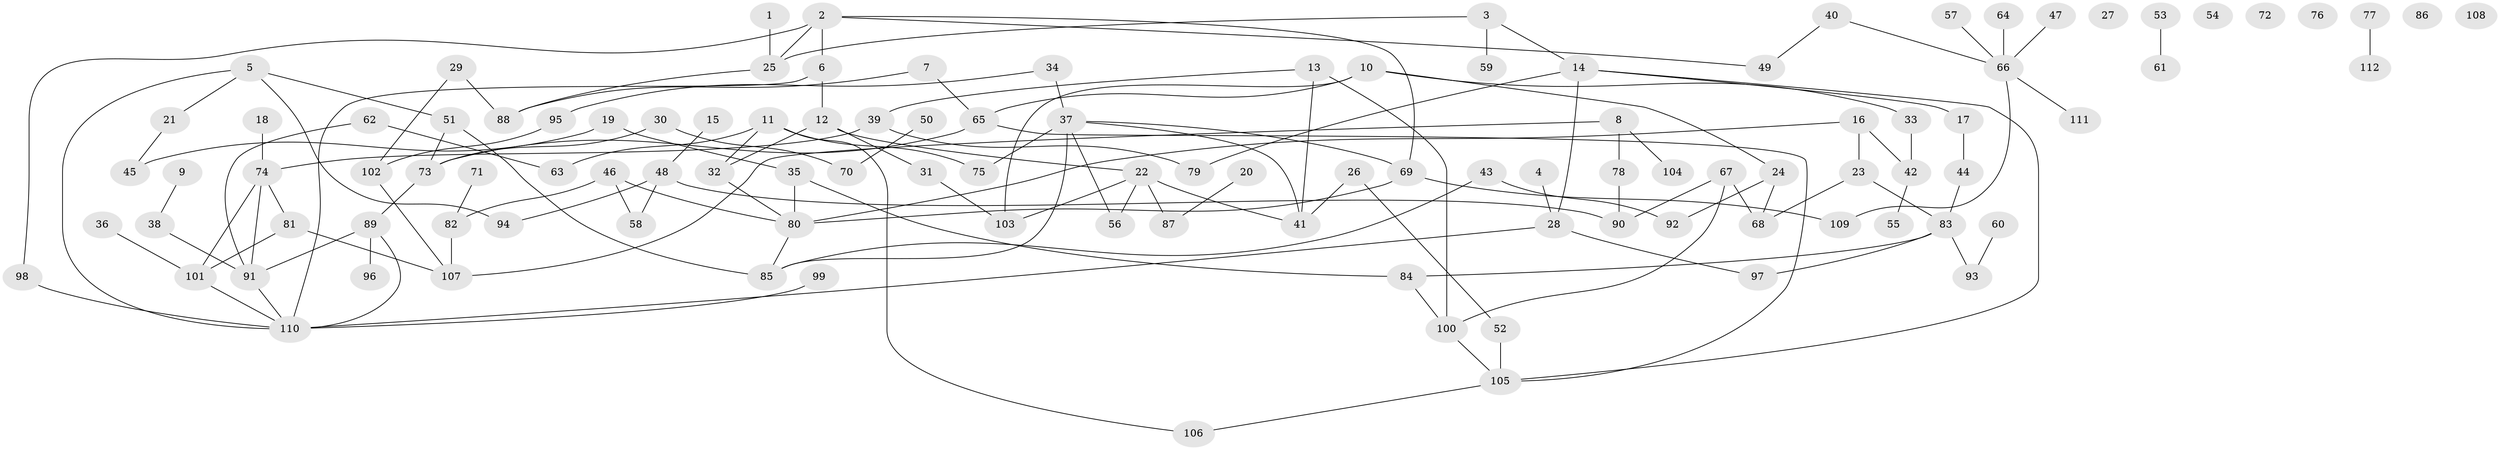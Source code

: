 // Generated by graph-tools (version 1.1) at 2025/00/03/09/25 03:00:51]
// undirected, 112 vertices, 141 edges
graph export_dot {
graph [start="1"]
  node [color=gray90,style=filled];
  1;
  2;
  3;
  4;
  5;
  6;
  7;
  8;
  9;
  10;
  11;
  12;
  13;
  14;
  15;
  16;
  17;
  18;
  19;
  20;
  21;
  22;
  23;
  24;
  25;
  26;
  27;
  28;
  29;
  30;
  31;
  32;
  33;
  34;
  35;
  36;
  37;
  38;
  39;
  40;
  41;
  42;
  43;
  44;
  45;
  46;
  47;
  48;
  49;
  50;
  51;
  52;
  53;
  54;
  55;
  56;
  57;
  58;
  59;
  60;
  61;
  62;
  63;
  64;
  65;
  66;
  67;
  68;
  69;
  70;
  71;
  72;
  73;
  74;
  75;
  76;
  77;
  78;
  79;
  80;
  81;
  82;
  83;
  84;
  85;
  86;
  87;
  88;
  89;
  90;
  91;
  92;
  93;
  94;
  95;
  96;
  97;
  98;
  99;
  100;
  101;
  102;
  103;
  104;
  105;
  106;
  107;
  108;
  109;
  110;
  111;
  112;
  1 -- 25;
  2 -- 6;
  2 -- 25;
  2 -- 49;
  2 -- 69;
  2 -- 98;
  3 -- 14;
  3 -- 25;
  3 -- 59;
  4 -- 28;
  5 -- 21;
  5 -- 51;
  5 -- 94;
  5 -- 110;
  6 -- 12;
  6 -- 110;
  7 -- 65;
  7 -- 88;
  8 -- 78;
  8 -- 104;
  8 -- 107;
  9 -- 38;
  10 -- 24;
  10 -- 33;
  10 -- 65;
  10 -- 103;
  11 -- 32;
  11 -- 63;
  11 -- 75;
  11 -- 106;
  12 -- 22;
  12 -- 31;
  12 -- 32;
  13 -- 39;
  13 -- 41;
  13 -- 100;
  14 -- 17;
  14 -- 28;
  14 -- 79;
  14 -- 105;
  15 -- 48;
  16 -- 23;
  16 -- 42;
  16 -- 80;
  17 -- 44;
  18 -- 74;
  19 -- 35;
  19 -- 45;
  20 -- 87;
  21 -- 45;
  22 -- 41;
  22 -- 56;
  22 -- 87;
  22 -- 103;
  23 -- 68;
  23 -- 83;
  24 -- 68;
  24 -- 92;
  25 -- 88;
  26 -- 41;
  26 -- 52;
  28 -- 97;
  28 -- 110;
  29 -- 88;
  29 -- 102;
  30 -- 70;
  30 -- 73;
  31 -- 103;
  32 -- 80;
  33 -- 42;
  34 -- 37;
  34 -- 95;
  35 -- 80;
  35 -- 84;
  36 -- 101;
  37 -- 41;
  37 -- 56;
  37 -- 69;
  37 -- 75;
  37 -- 85;
  38 -- 91;
  39 -- 74;
  39 -- 79;
  40 -- 49;
  40 -- 66;
  42 -- 55;
  43 -- 85;
  43 -- 92;
  44 -- 83;
  46 -- 58;
  46 -- 80;
  46 -- 82;
  47 -- 66;
  48 -- 58;
  48 -- 90;
  48 -- 94;
  50 -- 70;
  51 -- 73;
  51 -- 85;
  52 -- 105;
  53 -- 61;
  57 -- 66;
  60 -- 93;
  62 -- 63;
  62 -- 91;
  64 -- 66;
  65 -- 73;
  65 -- 105;
  66 -- 109;
  66 -- 111;
  67 -- 68;
  67 -- 90;
  67 -- 100;
  69 -- 80;
  69 -- 109;
  71 -- 82;
  73 -- 89;
  74 -- 81;
  74 -- 91;
  74 -- 101;
  77 -- 112;
  78 -- 90;
  80 -- 85;
  81 -- 101;
  81 -- 107;
  82 -- 107;
  83 -- 84;
  83 -- 93;
  83 -- 97;
  84 -- 100;
  89 -- 91;
  89 -- 96;
  89 -- 110;
  91 -- 110;
  95 -- 102;
  98 -- 110;
  99 -- 110;
  100 -- 105;
  101 -- 110;
  102 -- 107;
  105 -- 106;
}
